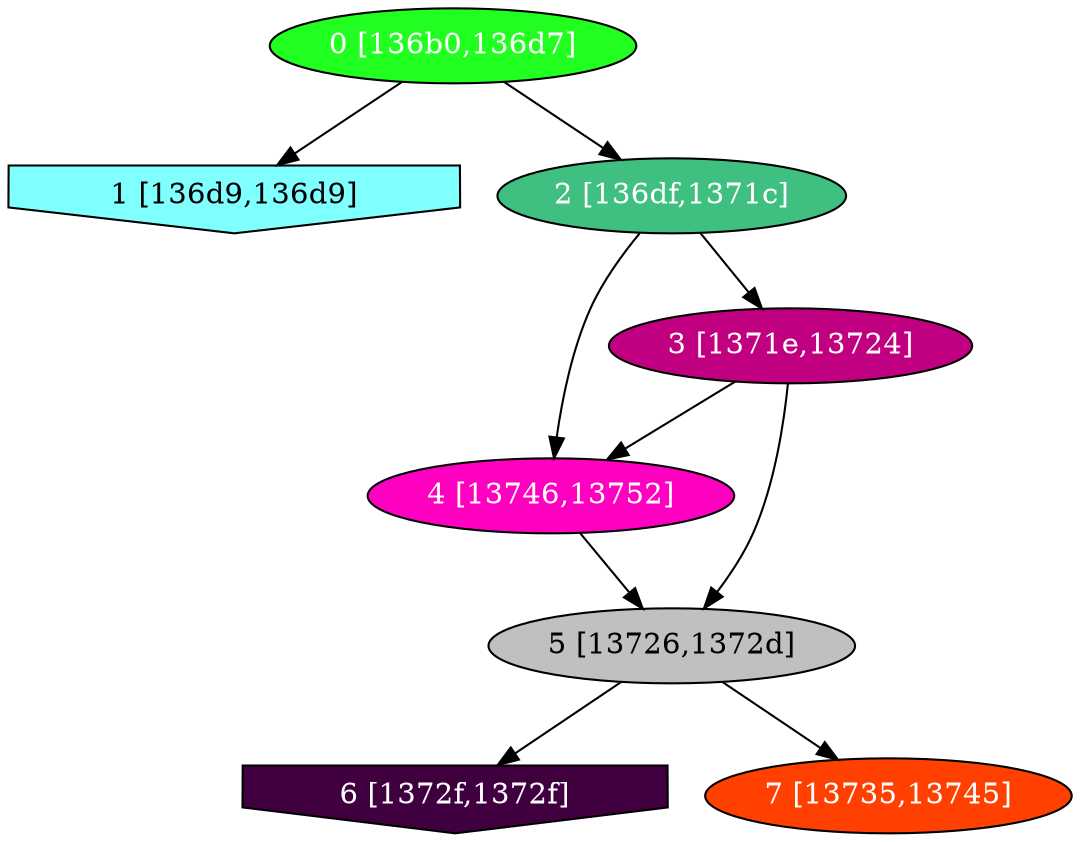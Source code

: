 diGraph libnss3{
	libnss3_0  [style=filled fillcolor="#20FF20" fontcolor="#ffffff" shape=oval label="0 [136b0,136d7]"]
	libnss3_1  [style=filled fillcolor="#80FFFF" fontcolor="#000000" shape=invhouse label="1 [136d9,136d9]"]
	libnss3_2  [style=filled fillcolor="#40C080" fontcolor="#ffffff" shape=oval label="2 [136df,1371c]"]
	libnss3_3  [style=filled fillcolor="#C00080" fontcolor="#ffffff" shape=oval label="3 [1371e,13724]"]
	libnss3_4  [style=filled fillcolor="#FF00C0" fontcolor="#ffffff" shape=oval label="4 [13746,13752]"]
	libnss3_5  [style=filled fillcolor="#C0C0C0" fontcolor="#000000" shape=oval label="5 [13726,1372d]"]
	libnss3_6  [style=filled fillcolor="#400040" fontcolor="#ffffff" shape=invhouse label="6 [1372f,1372f]"]
	libnss3_7  [style=filled fillcolor="#FF4000" fontcolor="#ffffff" shape=oval label="7 [13735,13745]"]

	libnss3_0 -> libnss3_1
	libnss3_0 -> libnss3_2
	libnss3_2 -> libnss3_3
	libnss3_2 -> libnss3_4
	libnss3_3 -> libnss3_4
	libnss3_3 -> libnss3_5
	libnss3_4 -> libnss3_5
	libnss3_5 -> libnss3_6
	libnss3_5 -> libnss3_7
}